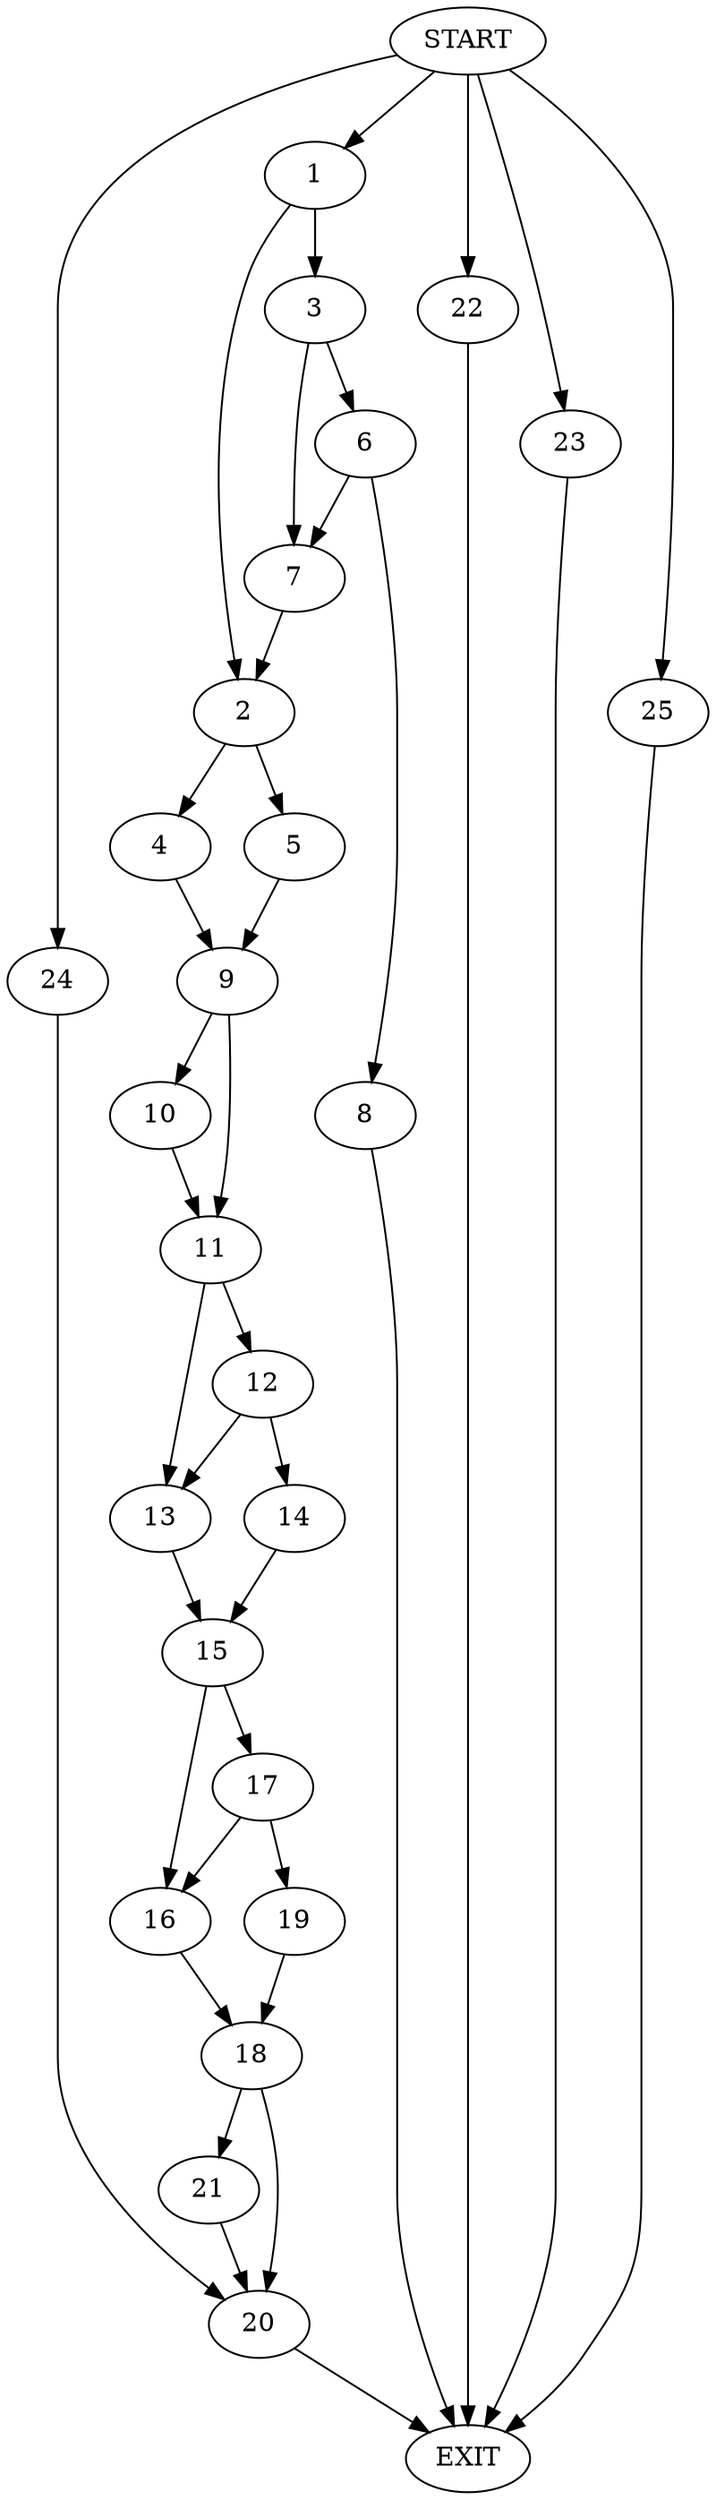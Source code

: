 digraph {
0 [label="START"]
26 [label="EXIT"]
0 -> 1
1 -> 2
1 -> 3
2 -> 4
2 -> 5
3 -> 6
3 -> 7
7 -> 2
6 -> 7
6 -> 8
8 -> 26
5 -> 9
4 -> 9
9 -> 10
9 -> 11
11 -> 12
11 -> 13
10 -> 11
12 -> 14
12 -> 13
13 -> 15
14 -> 15
15 -> 16
15 -> 17
16 -> 18
17 -> 16
17 -> 19
19 -> 18
18 -> 20
18 -> 21
21 -> 20
20 -> 26
0 -> 22
22 -> 26
0 -> 23
23 -> 26
0 -> 24
24 -> 20
0 -> 25
25 -> 26
}
